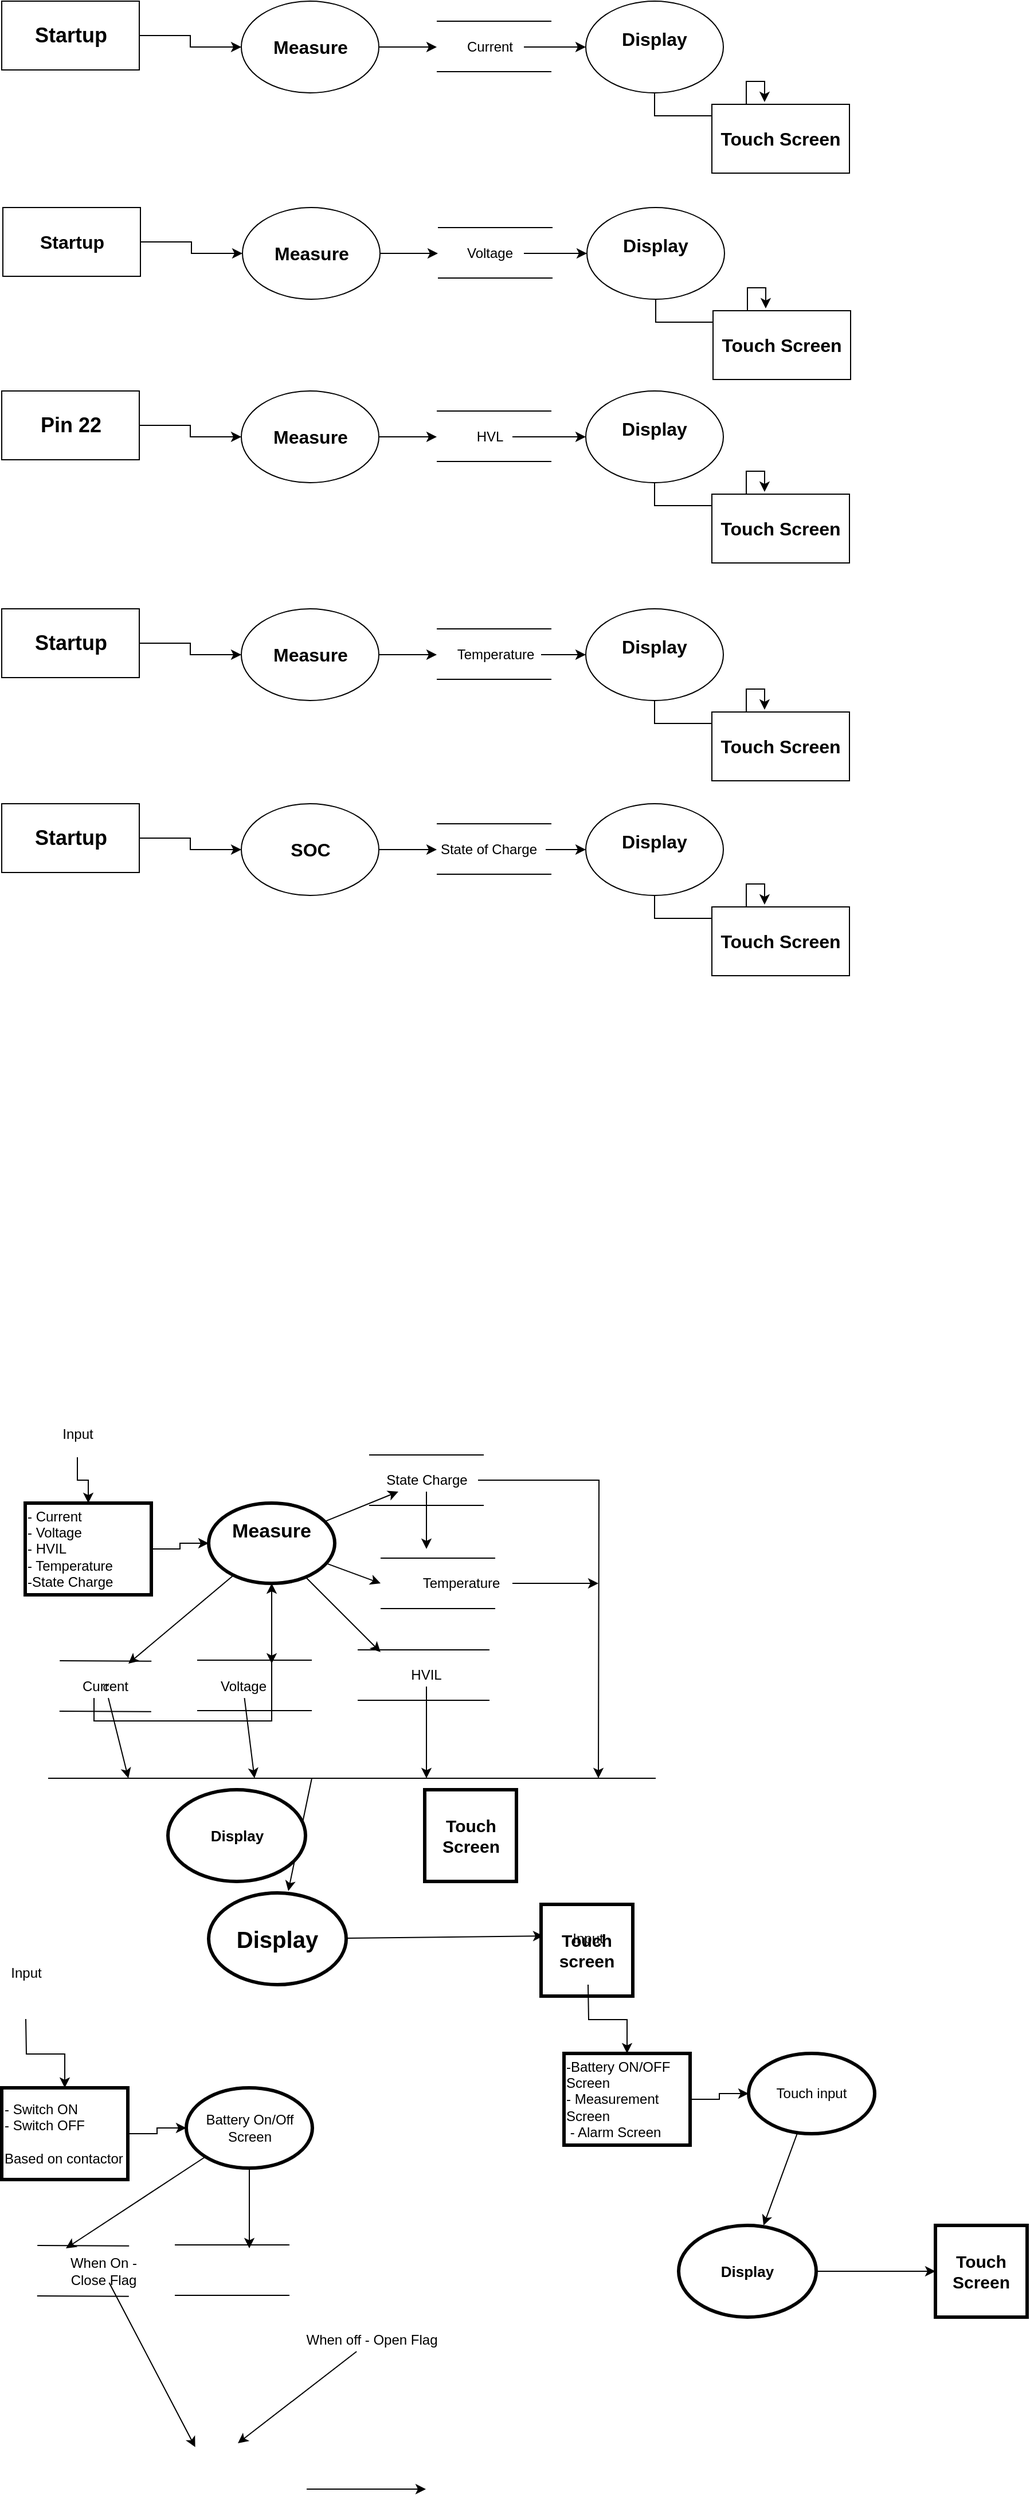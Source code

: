 <mxfile version="14.2.9" type="github" pages="2">
  <diagram id="C5RBs43oDa-KdzZeNtuy" name="Page-1">
    <mxGraphModel dx="2195" dy="2002" grid="1" gridSize="10" guides="1" tooltips="1" connect="1" arrows="1" fold="1" page="1" pageScale="1" pageWidth="827" pageHeight="1169" math="0" shadow="0">
      <root>
        <mxCell id="WIyWlLk6GJQsqaUBKTNV-0" />
        <mxCell id="WIyWlLk6GJQsqaUBKTNV-1" parent="WIyWlLk6GJQsqaUBKTNV-0" />
        <mxCell id="eUL4h1KqJM8vN_cgJeqc-86" style="edgeStyle=none;rounded=0;orthogonalLoop=1;jettySize=auto;html=1;" parent="WIyWlLk6GJQsqaUBKTNV-1" source="FtWkzKOSKA9k_867-WRy-6" edge="1">
          <mxGeometry relative="1" as="geometry">
            <mxPoint x="-689" y="350" as="targetPoint" />
          </mxGeometry>
        </mxCell>
        <mxCell id="eUL4h1KqJM8vN_cgJeqc-87" style="edgeStyle=none;rounded=0;orthogonalLoop=1;jettySize=auto;html=1;" parent="WIyWlLk6GJQsqaUBKTNV-1" source="FtWkzKOSKA9k_867-WRy-6" edge="1">
          <mxGeometry relative="1" as="geometry">
            <mxPoint x="-564" y="350" as="targetPoint" />
          </mxGeometry>
        </mxCell>
        <mxCell id="eUL4h1KqJM8vN_cgJeqc-88" style="edgeStyle=none;rounded=0;orthogonalLoop=1;jettySize=auto;html=1;" parent="WIyWlLk6GJQsqaUBKTNV-1" source="FtWkzKOSKA9k_867-WRy-6" target="eUL4h1KqJM8vN_cgJeqc-36" edge="1">
          <mxGeometry relative="1" as="geometry" />
        </mxCell>
        <mxCell id="eUL4h1KqJM8vN_cgJeqc-89" style="edgeStyle=none;rounded=0;orthogonalLoop=1;jettySize=auto;html=1;" parent="WIyWlLk6GJQsqaUBKTNV-1" source="FtWkzKOSKA9k_867-WRy-6" edge="1">
          <mxGeometry relative="1" as="geometry">
            <mxPoint x="-469" y="280" as="targetPoint" />
          </mxGeometry>
        </mxCell>
        <mxCell id="eUL4h1KqJM8vN_cgJeqc-90" style="edgeStyle=none;rounded=0;orthogonalLoop=1;jettySize=auto;html=1;" parent="WIyWlLk6GJQsqaUBKTNV-1" source="FtWkzKOSKA9k_867-WRy-6" edge="1">
          <mxGeometry relative="1" as="geometry">
            <mxPoint x="-469" y="340" as="targetPoint" />
          </mxGeometry>
        </mxCell>
        <mxCell id="FtWkzKOSKA9k_867-WRy-6" value="&lt;div style=&quot;font-size: 17px&quot;&gt;&lt;font style=&quot;font-size: 17px&quot;&gt;&lt;b&gt;Measure&lt;/b&gt;&lt;/font&gt;&lt;/div&gt;&lt;div style=&quot;font-size: 17px&quot;&gt;&lt;font style=&quot;font-size: 17px&quot;&gt;&lt;b&gt;&lt;br&gt;&lt;/b&gt;&lt;/font&gt;&lt;/div&gt;" style="ellipse;whiteSpace=wrap;html=1;strokeWidth=3;" parent="WIyWlLk6GJQsqaUBKTNV-1" vertex="1">
          <mxGeometry x="-619" y="210" width="110" height="70" as="geometry" />
        </mxCell>
        <mxCell id="eUL4h1KqJM8vN_cgJeqc-11" style="edgeStyle=orthogonalEdgeStyle;rounded=0;orthogonalLoop=1;jettySize=auto;html=1;" parent="WIyWlLk6GJQsqaUBKTNV-1" source="FtWkzKOSKA9k_867-WRy-7" target="FtWkzKOSKA9k_867-WRy-6" edge="1">
          <mxGeometry relative="1" as="geometry" />
        </mxCell>
        <mxCell id="FtWkzKOSKA9k_867-WRy-7" value="&lt;div&gt;- Current &lt;br&gt;&lt;/div&gt;&lt;div&gt;- Voltage&lt;/div&gt;&lt;div&gt;- HVIL&lt;/div&gt;&lt;div&gt;- Temperature&lt;/div&gt;&lt;div&gt;-State Charge&lt;br&gt;&lt;/div&gt;" style="rounded=0;whiteSpace=wrap;html=1;strokeWidth=3;align=left;" parent="WIyWlLk6GJQsqaUBKTNV-1" vertex="1">
          <mxGeometry x="-779" y="210" width="110" height="80" as="geometry" />
        </mxCell>
        <mxCell id="eUL4h1KqJM8vN_cgJeqc-9" style="edgeStyle=orthogonalEdgeStyle;rounded=0;orthogonalLoop=1;jettySize=auto;html=1;" parent="WIyWlLk6GJQsqaUBKTNV-1" source="eUL4h1KqJM8vN_cgJeqc-2" target="FtWkzKOSKA9k_867-WRy-7" edge="1">
          <mxGeometry relative="1" as="geometry" />
        </mxCell>
        <mxCell id="eUL4h1KqJM8vN_cgJeqc-2" value="Input" style="text;html=1;strokeColor=none;fillColor=none;align=center;verticalAlign=middle;whiteSpace=wrap;rounded=0;" parent="WIyWlLk6GJQsqaUBKTNV-1" vertex="1">
          <mxGeometry x="-753.5" y="130" width="40" height="40" as="geometry" />
        </mxCell>
        <mxCell id="eUL4h1KqJM8vN_cgJeqc-13" value="" style="shape=link;html=1;width=44;" parent="WIyWlLk6GJQsqaUBKTNV-1" edge="1">
          <mxGeometry width="100" relative="1" as="geometry">
            <mxPoint x="-489" y="360" as="sourcePoint" />
            <mxPoint x="-374" y="360" as="targetPoint" />
          </mxGeometry>
        </mxCell>
        <mxCell id="eUL4h1KqJM8vN_cgJeqc-15" value="c" style="shape=link;html=1;width=44;" parent="WIyWlLk6GJQsqaUBKTNV-1" edge="1">
          <mxGeometry width="100" relative="1" as="geometry">
            <mxPoint x="-749" y="369.5" as="sourcePoint" />
            <mxPoint x="-669" y="369.9" as="targetPoint" />
            <Array as="points" />
          </mxGeometry>
        </mxCell>
        <mxCell id="eUL4h1KqJM8vN_cgJeqc-16" value="" style="shape=link;html=1;width=44;" parent="WIyWlLk6GJQsqaUBKTNV-1" edge="1">
          <mxGeometry width="100" relative="1" as="geometry">
            <mxPoint x="-629" y="369" as="sourcePoint" />
            <mxPoint x="-529" y="369" as="targetPoint" />
          </mxGeometry>
        </mxCell>
        <mxCell id="eUL4h1KqJM8vN_cgJeqc-17" value="" style="shape=link;html=1;width=44;" parent="WIyWlLk6GJQsqaUBKTNV-1" edge="1">
          <mxGeometry width="100" relative="1" as="geometry">
            <mxPoint x="-469" y="280" as="sourcePoint" />
            <mxPoint x="-369" y="280" as="targetPoint" />
          </mxGeometry>
        </mxCell>
        <mxCell id="eUL4h1KqJM8vN_cgJeqc-18" value="" style="shape=link;html=1;width=44;" parent="WIyWlLk6GJQsqaUBKTNV-1" edge="1">
          <mxGeometry width="100" relative="1" as="geometry">
            <mxPoint x="-479" y="190" as="sourcePoint" />
            <mxPoint x="-379" y="190" as="targetPoint" />
          </mxGeometry>
        </mxCell>
        <mxCell id="eUL4h1KqJM8vN_cgJeqc-94" style="edgeStyle=none;rounded=0;orthogonalLoop=1;jettySize=auto;html=1;" parent="WIyWlLk6GJQsqaUBKTNV-1" source="eUL4h1KqJM8vN_cgJeqc-21" edge="1">
          <mxGeometry relative="1" as="geometry">
            <mxPoint x="-579" y="450" as="targetPoint" />
          </mxGeometry>
        </mxCell>
        <mxCell id="eUL4h1KqJM8vN_cgJeqc-21" value="Voltage" style="text;html=1;align=center;verticalAlign=middle;resizable=0;points=[];autosize=1;" parent="WIyWlLk6GJQsqaUBKTNV-1" vertex="1">
          <mxGeometry x="-619" y="360" width="60" height="20" as="geometry" />
        </mxCell>
        <mxCell id="eUL4h1KqJM8vN_cgJeqc-93" style="edgeStyle=none;rounded=0;orthogonalLoop=1;jettySize=auto;html=1;" parent="WIyWlLk6GJQsqaUBKTNV-1" source="eUL4h1KqJM8vN_cgJeqc-27" edge="1">
          <mxGeometry relative="1" as="geometry">
            <mxPoint x="-689" y="450" as="targetPoint" />
          </mxGeometry>
        </mxCell>
        <mxCell id="YjFaroUvgP_Q6y58aKwO-1" style="edgeStyle=orthogonalEdgeStyle;rounded=0;orthogonalLoop=1;jettySize=auto;html=1;exitX=0.25;exitY=1;exitDx=0;exitDy=0;" parent="WIyWlLk6GJQsqaUBKTNV-1" source="eUL4h1KqJM8vN_cgJeqc-27" target="FtWkzKOSKA9k_867-WRy-6" edge="1">
          <mxGeometry relative="1" as="geometry" />
        </mxCell>
        <mxCell id="eUL4h1KqJM8vN_cgJeqc-27" value="Current" style="text;html=1;strokeColor=none;fillColor=none;align=center;verticalAlign=middle;whiteSpace=wrap;rounded=0;" parent="WIyWlLk6GJQsqaUBKTNV-1" vertex="1">
          <mxGeometry x="-729" y="360" width="40" height="20" as="geometry" />
        </mxCell>
        <mxCell id="eUL4h1KqJM8vN_cgJeqc-49" style="edgeStyle=none;rounded=0;orthogonalLoop=1;jettySize=auto;html=1;" parent="WIyWlLk6GJQsqaUBKTNV-1" source="eUL4h1KqJM8vN_cgJeqc-32" edge="1">
          <mxGeometry relative="1" as="geometry">
            <mxPoint x="-429" y="450" as="targetPoint" />
          </mxGeometry>
        </mxCell>
        <mxCell id="eUL4h1KqJM8vN_cgJeqc-32" value="HVIL" style="text;html=1;strokeColor=none;fillColor=none;align=center;verticalAlign=middle;whiteSpace=wrap;rounded=0;" parent="WIyWlLk6GJQsqaUBKTNV-1" vertex="1">
          <mxGeometry x="-449" y="350" width="40" height="20" as="geometry" />
        </mxCell>
        <mxCell id="eUL4h1KqJM8vN_cgJeqc-97" style="edgeStyle=none;rounded=0;orthogonalLoop=1;jettySize=auto;html=1;" parent="WIyWlLk6GJQsqaUBKTNV-1" source="eUL4h1KqJM8vN_cgJeqc-34" edge="1">
          <mxGeometry relative="1" as="geometry">
            <mxPoint x="-279" y="280" as="targetPoint" />
          </mxGeometry>
        </mxCell>
        <mxCell id="eUL4h1KqJM8vN_cgJeqc-34" value="Temperature" style="text;html=1;align=center;verticalAlign=middle;resizable=0;points=[];autosize=1;" parent="WIyWlLk6GJQsqaUBKTNV-1" vertex="1">
          <mxGeometry x="-444" y="270" width="90" height="20" as="geometry" />
        </mxCell>
        <mxCell id="eUL4h1KqJM8vN_cgJeqc-48" style="edgeStyle=none;rounded=0;orthogonalLoop=1;jettySize=auto;html=1;" parent="WIyWlLk6GJQsqaUBKTNV-1" source="eUL4h1KqJM8vN_cgJeqc-36" edge="1">
          <mxGeometry relative="1" as="geometry">
            <mxPoint x="-429" y="250" as="targetPoint" />
          </mxGeometry>
        </mxCell>
        <mxCell id="eUL4h1KqJM8vN_cgJeqc-96" style="edgeStyle=orthogonalEdgeStyle;rounded=0;orthogonalLoop=1;jettySize=auto;html=1;" parent="WIyWlLk6GJQsqaUBKTNV-1" source="eUL4h1KqJM8vN_cgJeqc-36" edge="1">
          <mxGeometry relative="1" as="geometry">
            <mxPoint x="-279" y="450" as="targetPoint" />
          </mxGeometry>
        </mxCell>
        <mxCell id="eUL4h1KqJM8vN_cgJeqc-36" value="State Charge" style="text;html=1;align=center;verticalAlign=middle;resizable=0;points=[];autosize=1;" parent="WIyWlLk6GJQsqaUBKTNV-1" vertex="1">
          <mxGeometry x="-474" y="180" width="90" height="20" as="geometry" />
        </mxCell>
        <mxCell id="eUL4h1KqJM8vN_cgJeqc-57" style="edgeStyle=none;rounded=0;orthogonalLoop=1;jettySize=auto;html=1;entryX=0.025;entryY=0.344;entryDx=0;entryDy=0;entryPerimeter=0;" parent="WIyWlLk6GJQsqaUBKTNV-1" source="eUL4h1KqJM8vN_cgJeqc-39" target="eUL4h1KqJM8vN_cgJeqc-56" edge="1">
          <mxGeometry relative="1" as="geometry" />
        </mxCell>
        <mxCell id="eUL4h1KqJM8vN_cgJeqc-39" value="&lt;b&gt;&lt;font style=&quot;font-size: 20px&quot;&gt;Display &lt;/font&gt;&lt;/b&gt;" style="ellipse;whiteSpace=wrap;html=1;strokeColor=#000000;strokeWidth=3;fillColor=#ffffff;" parent="WIyWlLk6GJQsqaUBKTNV-1" vertex="1">
          <mxGeometry x="-619" y="550" width="120" height="80" as="geometry" />
        </mxCell>
        <mxCell id="eUL4h1KqJM8vN_cgJeqc-54" value="" style="endArrow=classic;html=1;entryX=0.579;entryY=-0.021;entryDx=0;entryDy=0;entryPerimeter=0;" parent="WIyWlLk6GJQsqaUBKTNV-1" target="eUL4h1KqJM8vN_cgJeqc-39" edge="1">
          <mxGeometry width="50" height="50" relative="1" as="geometry">
            <mxPoint x="-529" y="450" as="sourcePoint" />
            <mxPoint x="-489" y="460" as="targetPoint" />
          </mxGeometry>
        </mxCell>
        <mxCell id="eUL4h1KqJM8vN_cgJeqc-56" value="&lt;font style=&quot;font-size: 15px&quot;&gt;&lt;b&gt;Touch screen &lt;/b&gt;&lt;/font&gt;" style="whiteSpace=wrap;html=1;aspect=fixed;strokeColor=#000000;strokeWidth=3;fillColor=#ffffff;" parent="WIyWlLk6GJQsqaUBKTNV-1" vertex="1">
          <mxGeometry x="-329" y="560" width="80" height="80" as="geometry" />
        </mxCell>
        <mxCell id="eUL4h1KqJM8vN_cgJeqc-92" value="" style="endArrow=none;html=1;" parent="WIyWlLk6GJQsqaUBKTNV-1" edge="1">
          <mxGeometry width="50" height="50" relative="1" as="geometry">
            <mxPoint x="-759" y="450" as="sourcePoint" />
            <mxPoint x="-229" y="450" as="targetPoint" />
          </mxGeometry>
        </mxCell>
        <mxCell id="eUL4h1KqJM8vN_cgJeqc-106" style="edgeStyle=none;rounded=0;orthogonalLoop=1;jettySize=auto;html=1;" parent="WIyWlLk6GJQsqaUBKTNV-1" source="eUL4h1KqJM8vN_cgJeqc-109" edge="1">
          <mxGeometry relative="1" as="geometry">
            <mxPoint x="-743.5" y="860" as="targetPoint" />
          </mxGeometry>
        </mxCell>
        <mxCell id="eUL4h1KqJM8vN_cgJeqc-107" style="edgeStyle=none;rounded=0;orthogonalLoop=1;jettySize=auto;html=1;" parent="WIyWlLk6GJQsqaUBKTNV-1" source="eUL4h1KqJM8vN_cgJeqc-109" edge="1">
          <mxGeometry relative="1" as="geometry">
            <mxPoint x="-583.5" y="860" as="targetPoint" />
          </mxGeometry>
        </mxCell>
        <mxCell id="eUL4h1KqJM8vN_cgJeqc-109" value="Battery On/Off Screen" style="ellipse;whiteSpace=wrap;html=1;strokeWidth=3;" parent="WIyWlLk6GJQsqaUBKTNV-1" vertex="1">
          <mxGeometry x="-638.5" y="720" width="110" height="70" as="geometry" />
        </mxCell>
        <mxCell id="eUL4h1KqJM8vN_cgJeqc-110" style="edgeStyle=orthogonalEdgeStyle;rounded=0;orthogonalLoop=1;jettySize=auto;html=1;" parent="WIyWlLk6GJQsqaUBKTNV-1" source="eUL4h1KqJM8vN_cgJeqc-111" target="eUL4h1KqJM8vN_cgJeqc-109" edge="1">
          <mxGeometry relative="1" as="geometry" />
        </mxCell>
        <mxCell id="eUL4h1KqJM8vN_cgJeqc-111" value="&lt;div&gt;- Switch ON&lt;/div&gt;&lt;div&gt;- Switch OFF&lt;br&gt;&lt;/div&gt;&lt;div&gt;&lt;br&gt;&lt;/div&gt;&lt;div&gt;Based on contactor &lt;br&gt;&lt;/div&gt;" style="rounded=0;whiteSpace=wrap;html=1;strokeWidth=3;align=left;" parent="WIyWlLk6GJQsqaUBKTNV-1" vertex="1">
          <mxGeometry x="-799.5" y="720" width="110" height="80" as="geometry" />
        </mxCell>
        <mxCell id="eUL4h1KqJM8vN_cgJeqc-112" style="edgeStyle=orthogonalEdgeStyle;rounded=0;orthogonalLoop=1;jettySize=auto;html=1;" parent="WIyWlLk6GJQsqaUBKTNV-1" target="eUL4h1KqJM8vN_cgJeqc-111" edge="1">
          <mxGeometry relative="1" as="geometry">
            <mxPoint x="-778.5" y="660" as="sourcePoint" />
          </mxGeometry>
        </mxCell>
        <mxCell id="eUL4h1KqJM8vN_cgJeqc-114" value="" style="shape=link;html=1;width=44;" parent="WIyWlLk6GJQsqaUBKTNV-1" edge="1">
          <mxGeometry width="100" relative="1" as="geometry">
            <mxPoint x="-768.5" y="879.5" as="sourcePoint" />
            <mxPoint x="-688.5" y="879.9" as="targetPoint" />
            <Array as="points" />
          </mxGeometry>
        </mxCell>
        <mxCell id="eUL4h1KqJM8vN_cgJeqc-115" value="" style="shape=link;html=1;width=44;" parent="WIyWlLk6GJQsqaUBKTNV-1" edge="1">
          <mxGeometry width="100" relative="1" as="geometry">
            <mxPoint x="-648.5" y="879" as="sourcePoint" />
            <mxPoint x="-548.5" y="879" as="targetPoint" />
          </mxGeometry>
        </mxCell>
        <mxCell id="eUL4h1KqJM8vN_cgJeqc-116" style="edgeStyle=none;rounded=0;orthogonalLoop=1;jettySize=auto;html=1;entryX=0.5;entryY=0;entryDx=0;entryDy=0;" parent="WIyWlLk6GJQsqaUBKTNV-1" source="eUL4h1KqJM8vN_cgJeqc-117" edge="1">
          <mxGeometry relative="1" as="geometry">
            <mxPoint x="-593.5" y="1030" as="targetPoint" />
          </mxGeometry>
        </mxCell>
        <mxCell id="eUL4h1KqJM8vN_cgJeqc-117" value="When off - Open Flag " style="text;html=1;align=center;verticalAlign=middle;resizable=0;points=[];autosize=1;" parent="WIyWlLk6GJQsqaUBKTNV-1" vertex="1">
          <mxGeometry x="-542" y="930" width="130" height="20" as="geometry" />
        </mxCell>
        <mxCell id="eUL4h1KqJM8vN_cgJeqc-118" style="edgeStyle=none;rounded=0;orthogonalLoop=1;jettySize=auto;html=1;entryX=0.19;entryY=0.042;entryDx=0;entryDy=0;entryPerimeter=0;" parent="WIyWlLk6GJQsqaUBKTNV-1" source="eUL4h1KqJM8vN_cgJeqc-119" edge="1">
          <mxGeometry relative="1" as="geometry">
            <mxPoint x="-630.7" y="1033.36" as="targetPoint" />
          </mxGeometry>
        </mxCell>
        <mxCell id="eUL4h1KqJM8vN_cgJeqc-119" value="When On -Close Flag" style="text;html=1;strokeColor=none;fillColor=none;align=center;verticalAlign=middle;whiteSpace=wrap;rounded=0;" parent="WIyWlLk6GJQsqaUBKTNV-1" vertex="1">
          <mxGeometry x="-753.5" y="870" width="85" height="20" as="geometry" />
        </mxCell>
        <mxCell id="eUL4h1KqJM8vN_cgJeqc-122" style="edgeStyle=none;rounded=0;orthogonalLoop=1;jettySize=auto;html=1;entryX=0;entryY=0.5;entryDx=0;entryDy=0;" parent="WIyWlLk6GJQsqaUBKTNV-1" edge="1">
          <mxGeometry relative="1" as="geometry">
            <mxPoint x="-533.5" y="1070" as="sourcePoint" />
            <mxPoint x="-429.5" y="1070" as="targetPoint" />
          </mxGeometry>
        </mxCell>
        <mxCell id="eUL4h1KqJM8vN_cgJeqc-123" value="&lt;font style=&quot;font-size: 13px&quot;&gt;&lt;b&gt;Display &lt;/b&gt;&lt;/font&gt;" style="ellipse;whiteSpace=wrap;html=1;strokeColor=#000000;strokeWidth=3;fillColor=#ffffff;" parent="WIyWlLk6GJQsqaUBKTNV-1" vertex="1">
          <mxGeometry x="-654.5" y="460" width="120" height="80" as="geometry" />
        </mxCell>
        <mxCell id="eUL4h1KqJM8vN_cgJeqc-124" value="&lt;b&gt;&lt;font style=&quot;font-size: 15px&quot;&gt;Touch Screen&lt;/font&gt;&lt;/b&gt;" style="whiteSpace=wrap;html=1;aspect=fixed;strokeColor=#000000;strokeWidth=3;fillColor=#ffffff;" parent="WIyWlLk6GJQsqaUBKTNV-1" vertex="1">
          <mxGeometry x="-430.5" y="460" width="80" height="80" as="geometry" />
        </mxCell>
        <mxCell id="eUL4h1KqJM8vN_cgJeqc-125" value="Input " style="text;html=1;strokeColor=none;fillColor=none;align=center;verticalAlign=middle;whiteSpace=wrap;rounded=0;" parent="WIyWlLk6GJQsqaUBKTNV-1" vertex="1">
          <mxGeometry x="-798.5" y="610" width="40" height="20" as="geometry" />
        </mxCell>
        <mxCell id="eUL4h1KqJM8vN_cgJeqc-128" style="edgeStyle=none;rounded=0;orthogonalLoop=1;jettySize=auto;html=1;entryX=0.617;entryY=0;entryDx=0;entryDy=0;entryPerimeter=0;" parent="WIyWlLk6GJQsqaUBKTNV-1" source="eUL4h1KqJM8vN_cgJeqc-129" target="eUL4h1KqJM8vN_cgJeqc-140" edge="1">
          <mxGeometry relative="1" as="geometry">
            <mxPoint x="-93" y="830" as="targetPoint" />
          </mxGeometry>
        </mxCell>
        <mxCell id="eUL4h1KqJM8vN_cgJeqc-129" value="Touch input " style="ellipse;whiteSpace=wrap;html=1;strokeWidth=3;" parent="WIyWlLk6GJQsqaUBKTNV-1" vertex="1">
          <mxGeometry x="-148" y="690" width="110" height="70" as="geometry" />
        </mxCell>
        <mxCell id="eUL4h1KqJM8vN_cgJeqc-130" style="edgeStyle=orthogonalEdgeStyle;rounded=0;orthogonalLoop=1;jettySize=auto;html=1;" parent="WIyWlLk6GJQsqaUBKTNV-1" source="eUL4h1KqJM8vN_cgJeqc-131" target="eUL4h1KqJM8vN_cgJeqc-129" edge="1">
          <mxGeometry relative="1" as="geometry" />
        </mxCell>
        <mxCell id="eUL4h1KqJM8vN_cgJeqc-131" value="&lt;div&gt;-Battery ON/OFF Screen&lt;/div&gt;&lt;div&gt;- Measurement Screen &lt;br&gt;&lt;/div&gt;&lt;div&gt;&amp;nbsp;- Alarm Screen&lt;br&gt;&lt;/div&gt;" style="rounded=0;whiteSpace=wrap;html=1;strokeWidth=3;align=left;" parent="WIyWlLk6GJQsqaUBKTNV-1" vertex="1">
          <mxGeometry x="-309" y="690" width="110" height="80" as="geometry" />
        </mxCell>
        <mxCell id="eUL4h1KqJM8vN_cgJeqc-132" style="edgeStyle=orthogonalEdgeStyle;rounded=0;orthogonalLoop=1;jettySize=auto;html=1;" parent="WIyWlLk6GJQsqaUBKTNV-1" target="eUL4h1KqJM8vN_cgJeqc-131" edge="1">
          <mxGeometry relative="1" as="geometry">
            <mxPoint x="-288" y="630" as="sourcePoint" />
          </mxGeometry>
        </mxCell>
        <mxCell id="eUL4h1KqJM8vN_cgJeqc-139" style="edgeStyle=none;rounded=0;orthogonalLoop=1;jettySize=auto;html=1;entryX=0;entryY=0.5;entryDx=0;entryDy=0;" parent="WIyWlLk6GJQsqaUBKTNV-1" source="eUL4h1KqJM8vN_cgJeqc-140" target="eUL4h1KqJM8vN_cgJeqc-141" edge="1">
          <mxGeometry relative="1" as="geometry" />
        </mxCell>
        <mxCell id="eUL4h1KqJM8vN_cgJeqc-140" value="&lt;font style=&quot;font-size: 13px&quot;&gt;&lt;b&gt;Display &lt;/b&gt;&lt;/font&gt;" style="ellipse;whiteSpace=wrap;html=1;strokeColor=#000000;strokeWidth=3;fillColor=#ffffff;" parent="WIyWlLk6GJQsqaUBKTNV-1" vertex="1">
          <mxGeometry x="-209" y="840" width="120" height="80" as="geometry" />
        </mxCell>
        <mxCell id="eUL4h1KqJM8vN_cgJeqc-141" value="&lt;b&gt;&lt;font style=&quot;font-size: 15px&quot;&gt;Touch Screen&lt;/font&gt;&lt;/b&gt;" style="whiteSpace=wrap;html=1;aspect=fixed;strokeColor=#000000;strokeWidth=3;fillColor=#ffffff;" parent="WIyWlLk6GJQsqaUBKTNV-1" vertex="1">
          <mxGeometry x="15" y="840" width="80" height="80" as="geometry" />
        </mxCell>
        <mxCell id="eUL4h1KqJM8vN_cgJeqc-142" value="Input " style="text;html=1;strokeColor=none;fillColor=none;align=center;verticalAlign=middle;whiteSpace=wrap;rounded=0;" parent="WIyWlLk6GJQsqaUBKTNV-1" vertex="1">
          <mxGeometry x="-308" y="580" width="40" height="20" as="geometry" />
        </mxCell>
        <mxCell id="YjFaroUvgP_Q6y58aKwO-22" style="edgeStyle=orthogonalEdgeStyle;rounded=0;orthogonalLoop=1;jettySize=auto;html=1;entryX=0;entryY=0.5;entryDx=0;entryDy=0;" parent="WIyWlLk6GJQsqaUBKTNV-1" source="YjFaroUvgP_Q6y58aKwO-0" target="YjFaroUvgP_Q6y58aKwO-21" edge="1">
          <mxGeometry relative="1" as="geometry" />
        </mxCell>
        <mxCell id="YjFaroUvgP_Q6y58aKwO-0" value="&lt;b&gt;&lt;font style=&quot;font-size: 18px&quot;&gt;Startup&lt;/font&gt;&lt;/b&gt;" style="rounded=0;whiteSpace=wrap;html=1;" parent="WIyWlLk6GJQsqaUBKTNV-1" vertex="1">
          <mxGeometry x="-799.5" y="-1100" width="120" height="60" as="geometry" />
        </mxCell>
        <mxCell id="YjFaroUvgP_Q6y58aKwO-18" value="" style="shape=link;html=1;width=44;" parent="WIyWlLk6GJQsqaUBKTNV-1" edge="1">
          <mxGeometry width="100" relative="1" as="geometry">
            <mxPoint x="-420" y="-1060.5" as="sourcePoint" />
            <mxPoint x="-320" y="-1060.5" as="targetPoint" />
          </mxGeometry>
        </mxCell>
        <mxCell id="YjFaroUvgP_Q6y58aKwO-23" style="edgeStyle=none;rounded=0;orthogonalLoop=1;jettySize=auto;html=1;" parent="WIyWlLk6GJQsqaUBKTNV-1" source="YjFaroUvgP_Q6y58aKwO-21" edge="1">
          <mxGeometry relative="1" as="geometry">
            <mxPoint x="-420" y="-1060" as="targetPoint" />
          </mxGeometry>
        </mxCell>
        <mxCell id="YjFaroUvgP_Q6y58aKwO-21" value="&lt;b&gt;&lt;font style=&quot;font-size: 16px&quot;&gt;Measure &lt;/font&gt;&lt;/b&gt;" style="ellipse;whiteSpace=wrap;html=1;" parent="WIyWlLk6GJQsqaUBKTNV-1" vertex="1">
          <mxGeometry x="-590.5" y="-1100" width="120" height="80" as="geometry" />
        </mxCell>
        <mxCell id="YjFaroUvgP_Q6y58aKwO-26" value="" style="edgeStyle=none;rounded=0;orthogonalLoop=1;jettySize=auto;html=1;" parent="WIyWlLk6GJQsqaUBKTNV-1" source="YjFaroUvgP_Q6y58aKwO-24" target="YjFaroUvgP_Q6y58aKwO-25" edge="1">
          <mxGeometry relative="1" as="geometry" />
        </mxCell>
        <mxCell id="YjFaroUvgP_Q6y58aKwO-24" value="&lt;font style=&quot;font-size: 12px&quot;&gt;&lt;font style=&quot;font-size: 12px&quot;&gt;Current &lt;/font&gt;&lt;/font&gt;" style="text;html=1;align=center;verticalAlign=middle;resizable=0;points=[];autosize=1;" parent="WIyWlLk6GJQsqaUBKTNV-1" vertex="1">
          <mxGeometry x="-404" y="-1070" width="60" height="20" as="geometry" />
        </mxCell>
        <mxCell id="YjFaroUvgP_Q6y58aKwO-28" style="edgeStyle=orthogonalEdgeStyle;rounded=0;orthogonalLoop=1;jettySize=auto;html=1;entryX=0.383;entryY=-0.033;entryDx=0;entryDy=0;entryPerimeter=0;" parent="WIyWlLk6GJQsqaUBKTNV-1" source="YjFaroUvgP_Q6y58aKwO-25" target="YjFaroUvgP_Q6y58aKwO-27" edge="1">
          <mxGeometry relative="1" as="geometry" />
        </mxCell>
        <mxCell id="YjFaroUvgP_Q6y58aKwO-25" value="&lt;div style=&quot;font-size: 16px&quot;&gt;&lt;b&gt;Display&lt;/b&gt;&lt;/div&gt;&lt;div&gt;&lt;br&gt;&lt;/div&gt;" style="ellipse;whiteSpace=wrap;html=1;" parent="WIyWlLk6GJQsqaUBKTNV-1" vertex="1">
          <mxGeometry x="-290" y="-1100" width="120" height="80" as="geometry" />
        </mxCell>
        <mxCell id="YjFaroUvgP_Q6y58aKwO-27" value="&lt;b&gt;&lt;font style=&quot;font-size: 16px&quot;&gt;Touch Screen&lt;/font&gt;&lt;/b&gt;" style="rounded=0;whiteSpace=wrap;html=1;" parent="WIyWlLk6GJQsqaUBKTNV-1" vertex="1">
          <mxGeometry x="-180" y="-1010" width="120" height="60" as="geometry" />
        </mxCell>
        <mxCell id="YjFaroUvgP_Q6y58aKwO-29" style="edgeStyle=orthogonalEdgeStyle;rounded=0;orthogonalLoop=1;jettySize=auto;html=1;entryX=0;entryY=0.5;entryDx=0;entryDy=0;" parent="WIyWlLk6GJQsqaUBKTNV-1" source="YjFaroUvgP_Q6y58aKwO-30" target="YjFaroUvgP_Q6y58aKwO-33" edge="1">
          <mxGeometry relative="1" as="geometry" />
        </mxCell>
        <mxCell id="YjFaroUvgP_Q6y58aKwO-30" value="&lt;font style=&quot;font-size: 16px&quot;&gt;&lt;b&gt;Startup&lt;/b&gt;&lt;/font&gt;" style="rounded=0;whiteSpace=wrap;html=1;" parent="WIyWlLk6GJQsqaUBKTNV-1" vertex="1">
          <mxGeometry x="-798.5" y="-920" width="120" height="60" as="geometry" />
        </mxCell>
        <mxCell id="YjFaroUvgP_Q6y58aKwO-31" value="" style="shape=link;html=1;width=44;" parent="WIyWlLk6GJQsqaUBKTNV-1" edge="1">
          <mxGeometry width="100" relative="1" as="geometry">
            <mxPoint x="-419" y="-880.5" as="sourcePoint" />
            <mxPoint x="-319" y="-880.5" as="targetPoint" />
          </mxGeometry>
        </mxCell>
        <mxCell id="YjFaroUvgP_Q6y58aKwO-32" style="edgeStyle=none;rounded=0;orthogonalLoop=1;jettySize=auto;html=1;" parent="WIyWlLk6GJQsqaUBKTNV-1" source="YjFaroUvgP_Q6y58aKwO-33" edge="1">
          <mxGeometry relative="1" as="geometry">
            <mxPoint x="-419" y="-880" as="targetPoint" />
          </mxGeometry>
        </mxCell>
        <mxCell id="YjFaroUvgP_Q6y58aKwO-33" value="&lt;b&gt;&lt;font style=&quot;font-size: 16px&quot;&gt;Measure &lt;/font&gt;&lt;/b&gt;" style="ellipse;whiteSpace=wrap;html=1;" parent="WIyWlLk6GJQsqaUBKTNV-1" vertex="1">
          <mxGeometry x="-589.5" y="-920" width="120" height="80" as="geometry" />
        </mxCell>
        <mxCell id="YjFaroUvgP_Q6y58aKwO-34" value="" style="edgeStyle=none;rounded=0;orthogonalLoop=1;jettySize=auto;html=1;" parent="WIyWlLk6GJQsqaUBKTNV-1" source="YjFaroUvgP_Q6y58aKwO-35" target="YjFaroUvgP_Q6y58aKwO-37" edge="1">
          <mxGeometry relative="1" as="geometry" />
        </mxCell>
        <mxCell id="YjFaroUvgP_Q6y58aKwO-35" value="&lt;font style=&quot;font-size: 12px&quot;&gt;Voltage &lt;/font&gt;" style="text;html=1;align=center;verticalAlign=middle;resizable=0;points=[];autosize=1;" parent="WIyWlLk6GJQsqaUBKTNV-1" vertex="1">
          <mxGeometry x="-404" y="-890" width="60" height="20" as="geometry" />
        </mxCell>
        <mxCell id="YjFaroUvgP_Q6y58aKwO-36" style="edgeStyle=orthogonalEdgeStyle;rounded=0;orthogonalLoop=1;jettySize=auto;html=1;entryX=0.383;entryY=-0.033;entryDx=0;entryDy=0;entryPerimeter=0;" parent="WIyWlLk6GJQsqaUBKTNV-1" source="YjFaroUvgP_Q6y58aKwO-37" target="YjFaroUvgP_Q6y58aKwO-38" edge="1">
          <mxGeometry relative="1" as="geometry" />
        </mxCell>
        <mxCell id="YjFaroUvgP_Q6y58aKwO-37" value="&lt;div style=&quot;font-size: 16px&quot;&gt;&lt;b&gt;Display&lt;/b&gt;&lt;/div&gt;&lt;div&gt;&lt;br&gt;&lt;/div&gt;" style="ellipse;whiteSpace=wrap;html=1;" parent="WIyWlLk6GJQsqaUBKTNV-1" vertex="1">
          <mxGeometry x="-289" y="-920" width="120" height="80" as="geometry" />
        </mxCell>
        <mxCell id="YjFaroUvgP_Q6y58aKwO-38" value="&lt;b&gt;&lt;font style=&quot;font-size: 16px&quot;&gt;Touch Screen&lt;/font&gt;&lt;/b&gt;" style="rounded=0;whiteSpace=wrap;html=1;" parent="WIyWlLk6GJQsqaUBKTNV-1" vertex="1">
          <mxGeometry x="-179" y="-830" width="120" height="60" as="geometry" />
        </mxCell>
        <mxCell id="YjFaroUvgP_Q6y58aKwO-39" style="edgeStyle=orthogonalEdgeStyle;rounded=0;orthogonalLoop=1;jettySize=auto;html=1;entryX=0;entryY=0.5;entryDx=0;entryDy=0;" parent="WIyWlLk6GJQsqaUBKTNV-1" source="YjFaroUvgP_Q6y58aKwO-40" target="YjFaroUvgP_Q6y58aKwO-43" edge="1">
          <mxGeometry relative="1" as="geometry" />
        </mxCell>
        <mxCell id="YjFaroUvgP_Q6y58aKwO-40" value="&lt;b&gt;&lt;font style=&quot;font-size: 18px&quot;&gt;Pin 22&lt;/font&gt;&lt;/b&gt;" style="rounded=0;whiteSpace=wrap;html=1;" parent="WIyWlLk6GJQsqaUBKTNV-1" vertex="1">
          <mxGeometry x="-799.5" y="-760" width="120" height="60" as="geometry" />
        </mxCell>
        <mxCell id="YjFaroUvgP_Q6y58aKwO-41" value="" style="shape=link;html=1;width=44;" parent="WIyWlLk6GJQsqaUBKTNV-1" edge="1">
          <mxGeometry width="100" relative="1" as="geometry">
            <mxPoint x="-420" y="-720.5" as="sourcePoint" />
            <mxPoint x="-320" y="-720.5" as="targetPoint" />
          </mxGeometry>
        </mxCell>
        <mxCell id="YjFaroUvgP_Q6y58aKwO-42" style="edgeStyle=none;rounded=0;orthogonalLoop=1;jettySize=auto;html=1;" parent="WIyWlLk6GJQsqaUBKTNV-1" source="YjFaroUvgP_Q6y58aKwO-43" edge="1">
          <mxGeometry relative="1" as="geometry">
            <mxPoint x="-420" y="-720" as="targetPoint" />
          </mxGeometry>
        </mxCell>
        <mxCell id="YjFaroUvgP_Q6y58aKwO-43" value="&lt;b&gt;&lt;font style=&quot;font-size: 16px&quot;&gt;Measure &lt;/font&gt;&lt;/b&gt;" style="ellipse;whiteSpace=wrap;html=1;" parent="WIyWlLk6GJQsqaUBKTNV-1" vertex="1">
          <mxGeometry x="-590.5" y="-760" width="120" height="80" as="geometry" />
        </mxCell>
        <mxCell id="YjFaroUvgP_Q6y58aKwO-44" value="" style="edgeStyle=none;rounded=0;orthogonalLoop=1;jettySize=auto;html=1;" parent="WIyWlLk6GJQsqaUBKTNV-1" source="YjFaroUvgP_Q6y58aKwO-45" target="YjFaroUvgP_Q6y58aKwO-47" edge="1">
          <mxGeometry relative="1" as="geometry" />
        </mxCell>
        <mxCell id="YjFaroUvgP_Q6y58aKwO-45" value="&lt;font style=&quot;font-size: 12px&quot;&gt;HVL&lt;/font&gt;" style="text;html=1;align=center;verticalAlign=middle;resizable=0;points=[];autosize=1;" parent="WIyWlLk6GJQsqaUBKTNV-1" vertex="1">
          <mxGeometry x="-394" y="-730" width="40" height="20" as="geometry" />
        </mxCell>
        <mxCell id="YjFaroUvgP_Q6y58aKwO-46" style="edgeStyle=orthogonalEdgeStyle;rounded=0;orthogonalLoop=1;jettySize=auto;html=1;entryX=0.383;entryY=-0.033;entryDx=0;entryDy=0;entryPerimeter=0;" parent="WIyWlLk6GJQsqaUBKTNV-1" source="YjFaroUvgP_Q6y58aKwO-47" target="YjFaroUvgP_Q6y58aKwO-48" edge="1">
          <mxGeometry relative="1" as="geometry" />
        </mxCell>
        <mxCell id="YjFaroUvgP_Q6y58aKwO-47" value="&lt;div style=&quot;font-size: 16px&quot;&gt;&lt;b&gt;Display&lt;/b&gt;&lt;/div&gt;&lt;div&gt;&lt;br&gt;&lt;/div&gt;" style="ellipse;whiteSpace=wrap;html=1;" parent="WIyWlLk6GJQsqaUBKTNV-1" vertex="1">
          <mxGeometry x="-290" y="-760" width="120" height="80" as="geometry" />
        </mxCell>
        <mxCell id="YjFaroUvgP_Q6y58aKwO-48" value="&lt;b&gt;&lt;font style=&quot;font-size: 16px&quot;&gt;Touch Screen&lt;/font&gt;&lt;/b&gt;" style="rounded=0;whiteSpace=wrap;html=1;" parent="WIyWlLk6GJQsqaUBKTNV-1" vertex="1">
          <mxGeometry x="-180" y="-670" width="120" height="60" as="geometry" />
        </mxCell>
        <mxCell id="YjFaroUvgP_Q6y58aKwO-49" style="edgeStyle=orthogonalEdgeStyle;rounded=0;orthogonalLoop=1;jettySize=auto;html=1;entryX=0;entryY=0.5;entryDx=0;entryDy=0;" parent="WIyWlLk6GJQsqaUBKTNV-1" source="YjFaroUvgP_Q6y58aKwO-50" target="YjFaroUvgP_Q6y58aKwO-53" edge="1">
          <mxGeometry relative="1" as="geometry" />
        </mxCell>
        <mxCell id="YjFaroUvgP_Q6y58aKwO-50" value="&lt;b&gt;&lt;font style=&quot;font-size: 18px&quot;&gt;Startup&lt;/font&gt;&lt;/b&gt;" style="rounded=0;whiteSpace=wrap;html=1;" parent="WIyWlLk6GJQsqaUBKTNV-1" vertex="1">
          <mxGeometry x="-799.5" y="-570" width="120" height="60" as="geometry" />
        </mxCell>
        <mxCell id="YjFaroUvgP_Q6y58aKwO-51" value="" style="shape=link;html=1;width=44;" parent="WIyWlLk6GJQsqaUBKTNV-1" edge="1">
          <mxGeometry width="100" relative="1" as="geometry">
            <mxPoint x="-420" y="-530.5" as="sourcePoint" />
            <mxPoint x="-320" y="-530.5" as="targetPoint" />
          </mxGeometry>
        </mxCell>
        <mxCell id="YjFaroUvgP_Q6y58aKwO-52" style="edgeStyle=none;rounded=0;orthogonalLoop=1;jettySize=auto;html=1;" parent="WIyWlLk6GJQsqaUBKTNV-1" source="YjFaroUvgP_Q6y58aKwO-53" edge="1">
          <mxGeometry relative="1" as="geometry">
            <mxPoint x="-420" y="-530" as="targetPoint" />
          </mxGeometry>
        </mxCell>
        <mxCell id="YjFaroUvgP_Q6y58aKwO-53" value="&lt;b&gt;&lt;font style=&quot;font-size: 16px&quot;&gt;Measure &lt;/font&gt;&lt;/b&gt;" style="ellipse;whiteSpace=wrap;html=1;" parent="WIyWlLk6GJQsqaUBKTNV-1" vertex="1">
          <mxGeometry x="-590.5" y="-570" width="120" height="80" as="geometry" />
        </mxCell>
        <mxCell id="YjFaroUvgP_Q6y58aKwO-54" value="" style="edgeStyle=none;rounded=0;orthogonalLoop=1;jettySize=auto;html=1;" parent="WIyWlLk6GJQsqaUBKTNV-1" source="YjFaroUvgP_Q6y58aKwO-55" target="YjFaroUvgP_Q6y58aKwO-57" edge="1">
          <mxGeometry relative="1" as="geometry" />
        </mxCell>
        <mxCell id="YjFaroUvgP_Q6y58aKwO-55" value="&lt;font style=&quot;font-size: 12px;&quot;&gt;Temperature&lt;/font&gt;" style="text;html=1;align=center;verticalAlign=middle;resizable=0;points=[];autosize=1;fontSize=12;" parent="WIyWlLk6GJQsqaUBKTNV-1" vertex="1">
          <mxGeometry x="-409" y="-540" width="80" height="20" as="geometry" />
        </mxCell>
        <mxCell id="YjFaroUvgP_Q6y58aKwO-56" style="edgeStyle=orthogonalEdgeStyle;rounded=0;orthogonalLoop=1;jettySize=auto;html=1;entryX=0.383;entryY=-0.033;entryDx=0;entryDy=0;entryPerimeter=0;" parent="WIyWlLk6GJQsqaUBKTNV-1" source="YjFaroUvgP_Q6y58aKwO-57" target="YjFaroUvgP_Q6y58aKwO-58" edge="1">
          <mxGeometry relative="1" as="geometry" />
        </mxCell>
        <mxCell id="YjFaroUvgP_Q6y58aKwO-57" value="&lt;div style=&quot;font-size: 16px&quot;&gt;&lt;b&gt;Display&lt;/b&gt;&lt;/div&gt;&lt;div&gt;&lt;br&gt;&lt;/div&gt;" style="ellipse;whiteSpace=wrap;html=1;" parent="WIyWlLk6GJQsqaUBKTNV-1" vertex="1">
          <mxGeometry x="-290" y="-570" width="120" height="80" as="geometry" />
        </mxCell>
        <mxCell id="YjFaroUvgP_Q6y58aKwO-58" value="&lt;b&gt;&lt;font style=&quot;font-size: 16px&quot;&gt;Touch Screen&lt;/font&gt;&lt;/b&gt;" style="rounded=0;whiteSpace=wrap;html=1;" parent="WIyWlLk6GJQsqaUBKTNV-1" vertex="1">
          <mxGeometry x="-180" y="-480" width="120" height="60" as="geometry" />
        </mxCell>
        <mxCell id="YjFaroUvgP_Q6y58aKwO-59" style="edgeStyle=orthogonalEdgeStyle;rounded=0;orthogonalLoop=1;jettySize=auto;html=1;entryX=0;entryY=0.5;entryDx=0;entryDy=0;" parent="WIyWlLk6GJQsqaUBKTNV-1" source="YjFaroUvgP_Q6y58aKwO-60" target="YjFaroUvgP_Q6y58aKwO-63" edge="1">
          <mxGeometry relative="1" as="geometry" />
        </mxCell>
        <mxCell id="YjFaroUvgP_Q6y58aKwO-60" value="&lt;b&gt;&lt;font style=&quot;font-size: 18px&quot;&gt;Startup&lt;/font&gt;&lt;/b&gt;" style="rounded=0;whiteSpace=wrap;html=1;" parent="WIyWlLk6GJQsqaUBKTNV-1" vertex="1">
          <mxGeometry x="-799.5" y="-400" width="120" height="60" as="geometry" />
        </mxCell>
        <mxCell id="YjFaroUvgP_Q6y58aKwO-61" value="" style="shape=link;html=1;width=44;" parent="WIyWlLk6GJQsqaUBKTNV-1" edge="1">
          <mxGeometry width="100" relative="1" as="geometry">
            <mxPoint x="-420" y="-360.5" as="sourcePoint" />
            <mxPoint x="-320" y="-360.5" as="targetPoint" />
          </mxGeometry>
        </mxCell>
        <mxCell id="YjFaroUvgP_Q6y58aKwO-62" style="edgeStyle=none;rounded=0;orthogonalLoop=1;jettySize=auto;html=1;" parent="WIyWlLk6GJQsqaUBKTNV-1" source="YjFaroUvgP_Q6y58aKwO-63" edge="1">
          <mxGeometry relative="1" as="geometry">
            <mxPoint x="-420" y="-360" as="targetPoint" />
          </mxGeometry>
        </mxCell>
        <mxCell id="YjFaroUvgP_Q6y58aKwO-63" value="&lt;b&gt;&lt;font style=&quot;font-size: 16px&quot;&gt;SOC&lt;/font&gt;&lt;/b&gt;" style="ellipse;whiteSpace=wrap;html=1;" parent="WIyWlLk6GJQsqaUBKTNV-1" vertex="1">
          <mxGeometry x="-590.5" y="-400" width="120" height="80" as="geometry" />
        </mxCell>
        <mxCell id="YjFaroUvgP_Q6y58aKwO-64" value="" style="edgeStyle=none;rounded=0;orthogonalLoop=1;jettySize=auto;html=1;" parent="WIyWlLk6GJQsqaUBKTNV-1" source="YjFaroUvgP_Q6y58aKwO-65" target="YjFaroUvgP_Q6y58aKwO-67" edge="1">
          <mxGeometry relative="1" as="geometry" />
        </mxCell>
        <mxCell id="YjFaroUvgP_Q6y58aKwO-65" value="State of Charge" style="text;html=1;align=center;verticalAlign=middle;resizable=0;points=[];autosize=1;" parent="WIyWlLk6GJQsqaUBKTNV-1" vertex="1">
          <mxGeometry x="-425" y="-370" width="100" height="20" as="geometry" />
        </mxCell>
        <mxCell id="YjFaroUvgP_Q6y58aKwO-66" style="edgeStyle=orthogonalEdgeStyle;rounded=0;orthogonalLoop=1;jettySize=auto;html=1;entryX=0.383;entryY=-0.033;entryDx=0;entryDy=0;entryPerimeter=0;" parent="WIyWlLk6GJQsqaUBKTNV-1" source="YjFaroUvgP_Q6y58aKwO-67" target="YjFaroUvgP_Q6y58aKwO-68" edge="1">
          <mxGeometry relative="1" as="geometry" />
        </mxCell>
        <mxCell id="YjFaroUvgP_Q6y58aKwO-67" value="&lt;div style=&quot;font-size: 16px&quot;&gt;&lt;b&gt;Display&lt;/b&gt;&lt;/div&gt;&lt;div&gt;&lt;br&gt;&lt;/div&gt;" style="ellipse;whiteSpace=wrap;html=1;" parent="WIyWlLk6GJQsqaUBKTNV-1" vertex="1">
          <mxGeometry x="-290" y="-400" width="120" height="80" as="geometry" />
        </mxCell>
        <mxCell id="YjFaroUvgP_Q6y58aKwO-68" value="&lt;b&gt;&lt;font style=&quot;font-size: 16px&quot;&gt;Touch Screen&lt;/font&gt;&lt;/b&gt;" style="rounded=0;whiteSpace=wrap;html=1;" parent="WIyWlLk6GJQsqaUBKTNV-1" vertex="1">
          <mxGeometry x="-180" y="-310" width="120" height="60" as="geometry" />
        </mxCell>
      </root>
    </mxGraphModel>
  </diagram>
  <diagram id="poVm3aQ5843L_IrLYcHb" name="Page-2">
    <mxGraphModel dx="868" dy="451" grid="1" gridSize="10" guides="1" tooltips="1" connect="1" arrows="1" fold="1" page="1" pageScale="1" pageWidth="850" pageHeight="1100" math="0" shadow="0">
      <root>
        <mxCell id="8owKSOA7MdNxRC6RTAyq-0" />
        <mxCell id="8owKSOA7MdNxRC6RTAyq-1" parent="8owKSOA7MdNxRC6RTAyq-0" />
      </root>
    </mxGraphModel>
  </diagram>
</mxfile>
